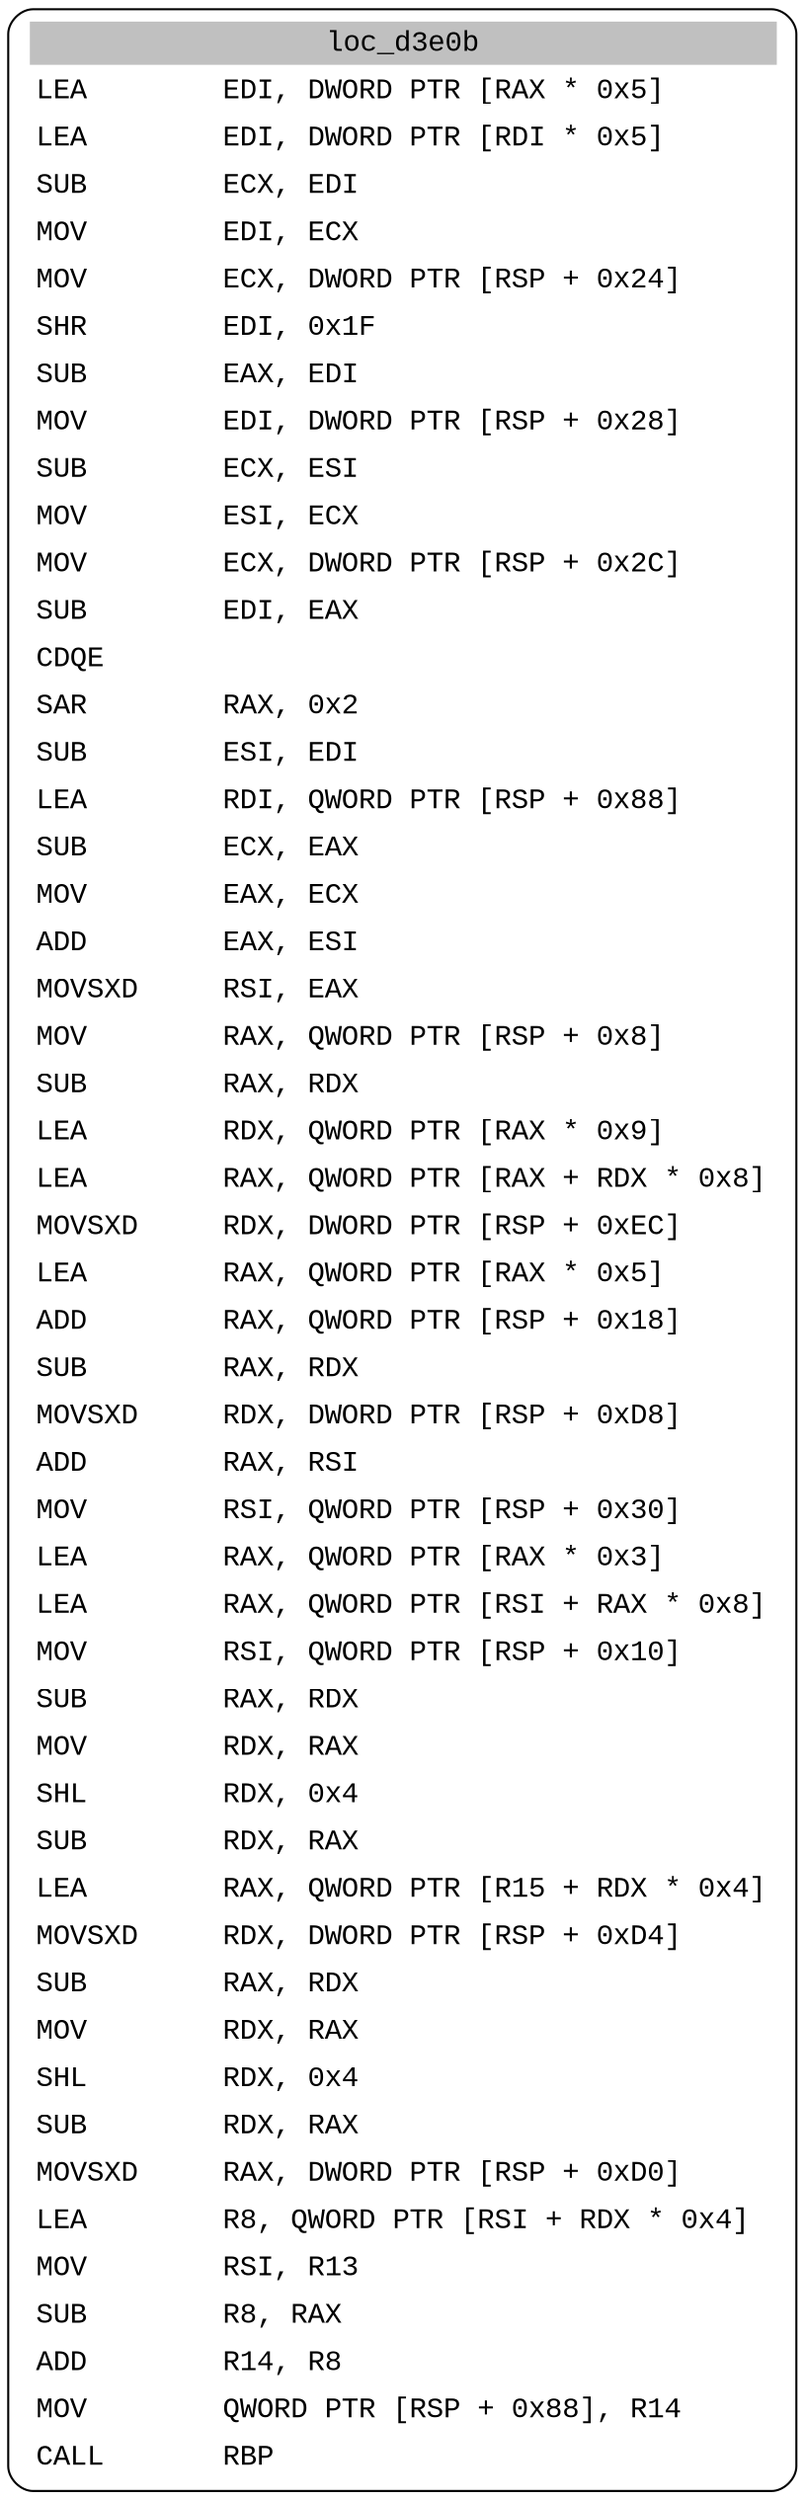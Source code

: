digraph asm_graph {
1941 [
shape="Mrecord" fontname="Courier New"label =<<table border="0" cellborder="0" cellpadding="3"><tr><td align="center" colspan="2" bgcolor="grey">loc_d3e0b</td></tr><tr><td align="left">LEA        EDI, DWORD PTR [RAX * 0x5]</td></tr><tr><td align="left">LEA        EDI, DWORD PTR [RDI * 0x5]</td></tr><tr><td align="left">SUB        ECX, EDI</td></tr><tr><td align="left">MOV        EDI, ECX</td></tr><tr><td align="left">MOV        ECX, DWORD PTR [RSP + 0x24]</td></tr><tr><td align="left">SHR        EDI, 0x1F</td></tr><tr><td align="left">SUB        EAX, EDI</td></tr><tr><td align="left">MOV        EDI, DWORD PTR [RSP + 0x28]</td></tr><tr><td align="left">SUB        ECX, ESI</td></tr><tr><td align="left">MOV        ESI, ECX</td></tr><tr><td align="left">MOV        ECX, DWORD PTR [RSP + 0x2C]</td></tr><tr><td align="left">SUB        EDI, EAX</td></tr><tr><td align="left">CDQE       </td></tr><tr><td align="left">SAR        RAX, 0x2</td></tr><tr><td align="left">SUB        ESI, EDI</td></tr><tr><td align="left">LEA        RDI, QWORD PTR [RSP + 0x88]</td></tr><tr><td align="left">SUB        ECX, EAX</td></tr><tr><td align="left">MOV        EAX, ECX</td></tr><tr><td align="left">ADD        EAX, ESI</td></tr><tr><td align="left">MOVSXD     RSI, EAX</td></tr><tr><td align="left">MOV        RAX, QWORD PTR [RSP + 0x8]</td></tr><tr><td align="left">SUB        RAX, RDX</td></tr><tr><td align="left">LEA        RDX, QWORD PTR [RAX * 0x9]</td></tr><tr><td align="left">LEA        RAX, QWORD PTR [RAX + RDX * 0x8]</td></tr><tr><td align="left">MOVSXD     RDX, DWORD PTR [RSP + 0xEC]</td></tr><tr><td align="left">LEA        RAX, QWORD PTR [RAX * 0x5]</td></tr><tr><td align="left">ADD        RAX, QWORD PTR [RSP + 0x18]</td></tr><tr><td align="left">SUB        RAX, RDX</td></tr><tr><td align="left">MOVSXD     RDX, DWORD PTR [RSP + 0xD8]</td></tr><tr><td align="left">ADD        RAX, RSI</td></tr><tr><td align="left">MOV        RSI, QWORD PTR [RSP + 0x30]</td></tr><tr><td align="left">LEA        RAX, QWORD PTR [RAX * 0x3]</td></tr><tr><td align="left">LEA        RAX, QWORD PTR [RSI + RAX * 0x8]</td></tr><tr><td align="left">MOV        RSI, QWORD PTR [RSP + 0x10]</td></tr><tr><td align="left">SUB        RAX, RDX</td></tr><tr><td align="left">MOV        RDX, RAX</td></tr><tr><td align="left">SHL        RDX, 0x4</td></tr><tr><td align="left">SUB        RDX, RAX</td></tr><tr><td align="left">LEA        RAX, QWORD PTR [R15 + RDX * 0x4]</td></tr><tr><td align="left">MOVSXD     RDX, DWORD PTR [RSP + 0xD4]</td></tr><tr><td align="left">SUB        RAX, RDX</td></tr><tr><td align="left">MOV        RDX, RAX</td></tr><tr><td align="left">SHL        RDX, 0x4</td></tr><tr><td align="left">SUB        RDX, RAX</td></tr><tr><td align="left">MOVSXD     RAX, DWORD PTR [RSP + 0xD0]</td></tr><tr><td align="left">LEA        R8, QWORD PTR [RSI + RDX * 0x4]</td></tr><tr><td align="left">MOV        RSI, R13</td></tr><tr><td align="left">SUB        R8, RAX</td></tr><tr><td align="left">ADD        R14, R8</td></tr><tr><td align="left">MOV        QWORD PTR [RSP + 0x88], R14</td></tr><tr><td align="left">CALL       RBP</td></tr></table>> ];
}